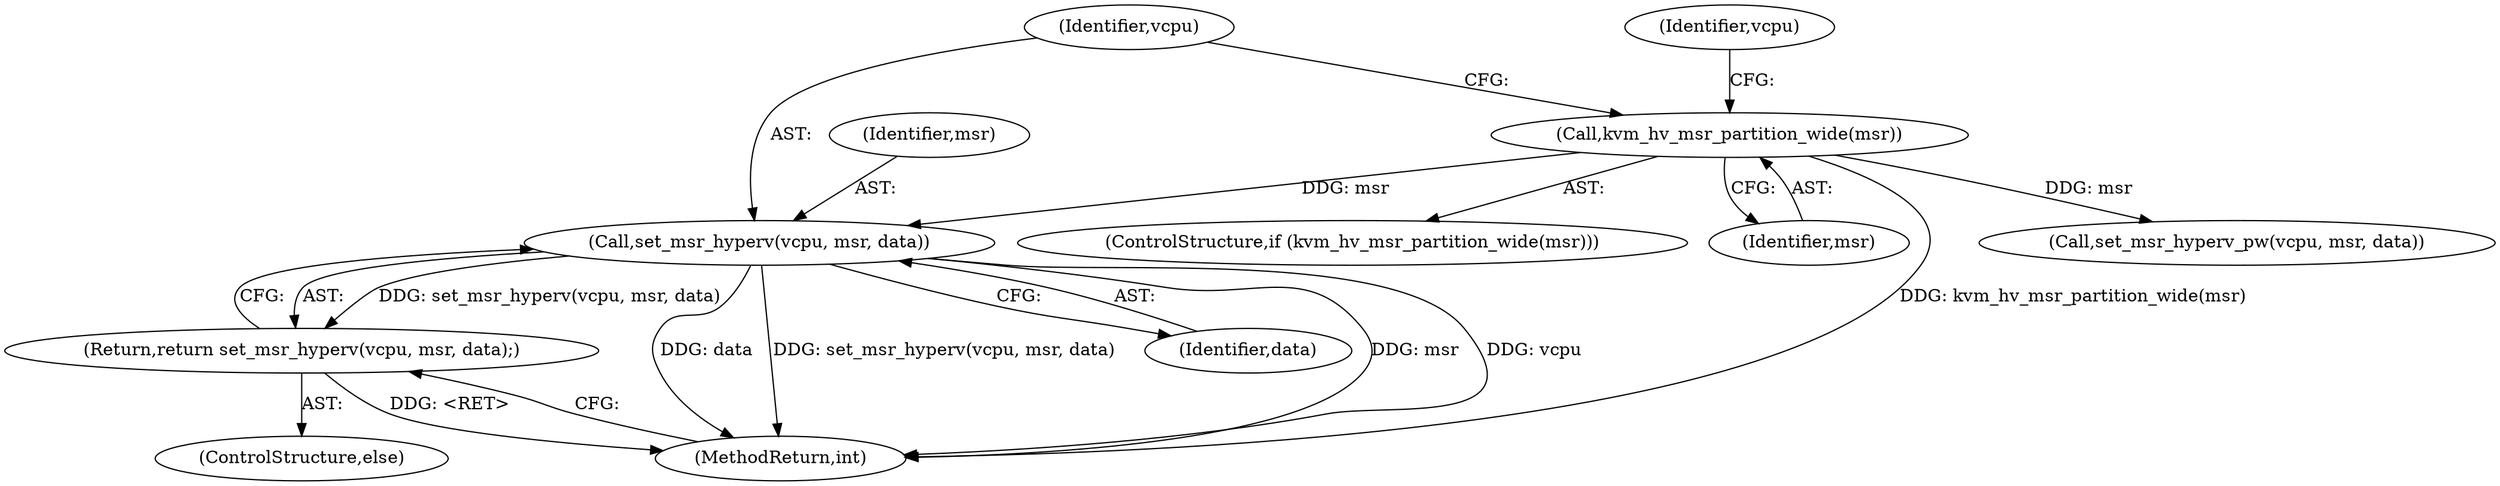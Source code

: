 digraph "0_linux_0b79459b482e85cb7426aa7da683a9f2c97aeae1_2@pointer" {
"1000543" [label="(Call,set_msr_hyperv(vcpu, msr, data))"];
"1000515" [label="(Call,kvm_hv_msr_partition_wide(msr))"];
"1000542" [label="(Return,return set_msr_hyperv(vcpu, msr, data);)"];
"1000544" [label="(Identifier,vcpu)"];
"1000523" [label="(Identifier,vcpu)"];
"1000528" [label="(Call,set_msr_hyperv_pw(vcpu, msr, data))"];
"1000546" [label="(Identifier,data)"];
"1000516" [label="(Identifier,msr)"];
"1000542" [label="(Return,return set_msr_hyperv(vcpu, msr, data);)"];
"1000638" [label="(MethodReturn,int)"];
"1000515" [label="(Call,kvm_hv_msr_partition_wide(msr))"];
"1000543" [label="(Call,set_msr_hyperv(vcpu, msr, data))"];
"1000541" [label="(ControlStructure,else)"];
"1000545" [label="(Identifier,msr)"];
"1000514" [label="(ControlStructure,if (kvm_hv_msr_partition_wide(msr)))"];
"1000543" -> "1000542"  [label="AST: "];
"1000543" -> "1000546"  [label="CFG: "];
"1000544" -> "1000543"  [label="AST: "];
"1000545" -> "1000543"  [label="AST: "];
"1000546" -> "1000543"  [label="AST: "];
"1000542" -> "1000543"  [label="CFG: "];
"1000543" -> "1000638"  [label="DDG: data"];
"1000543" -> "1000638"  [label="DDG: set_msr_hyperv(vcpu, msr, data)"];
"1000543" -> "1000638"  [label="DDG: msr"];
"1000543" -> "1000638"  [label="DDG: vcpu"];
"1000543" -> "1000542"  [label="DDG: set_msr_hyperv(vcpu, msr, data)"];
"1000515" -> "1000543"  [label="DDG: msr"];
"1000515" -> "1000514"  [label="AST: "];
"1000515" -> "1000516"  [label="CFG: "];
"1000516" -> "1000515"  [label="AST: "];
"1000523" -> "1000515"  [label="CFG: "];
"1000544" -> "1000515"  [label="CFG: "];
"1000515" -> "1000638"  [label="DDG: kvm_hv_msr_partition_wide(msr)"];
"1000515" -> "1000528"  [label="DDG: msr"];
"1000542" -> "1000541"  [label="AST: "];
"1000638" -> "1000542"  [label="CFG: "];
"1000542" -> "1000638"  [label="DDG: <RET>"];
}
